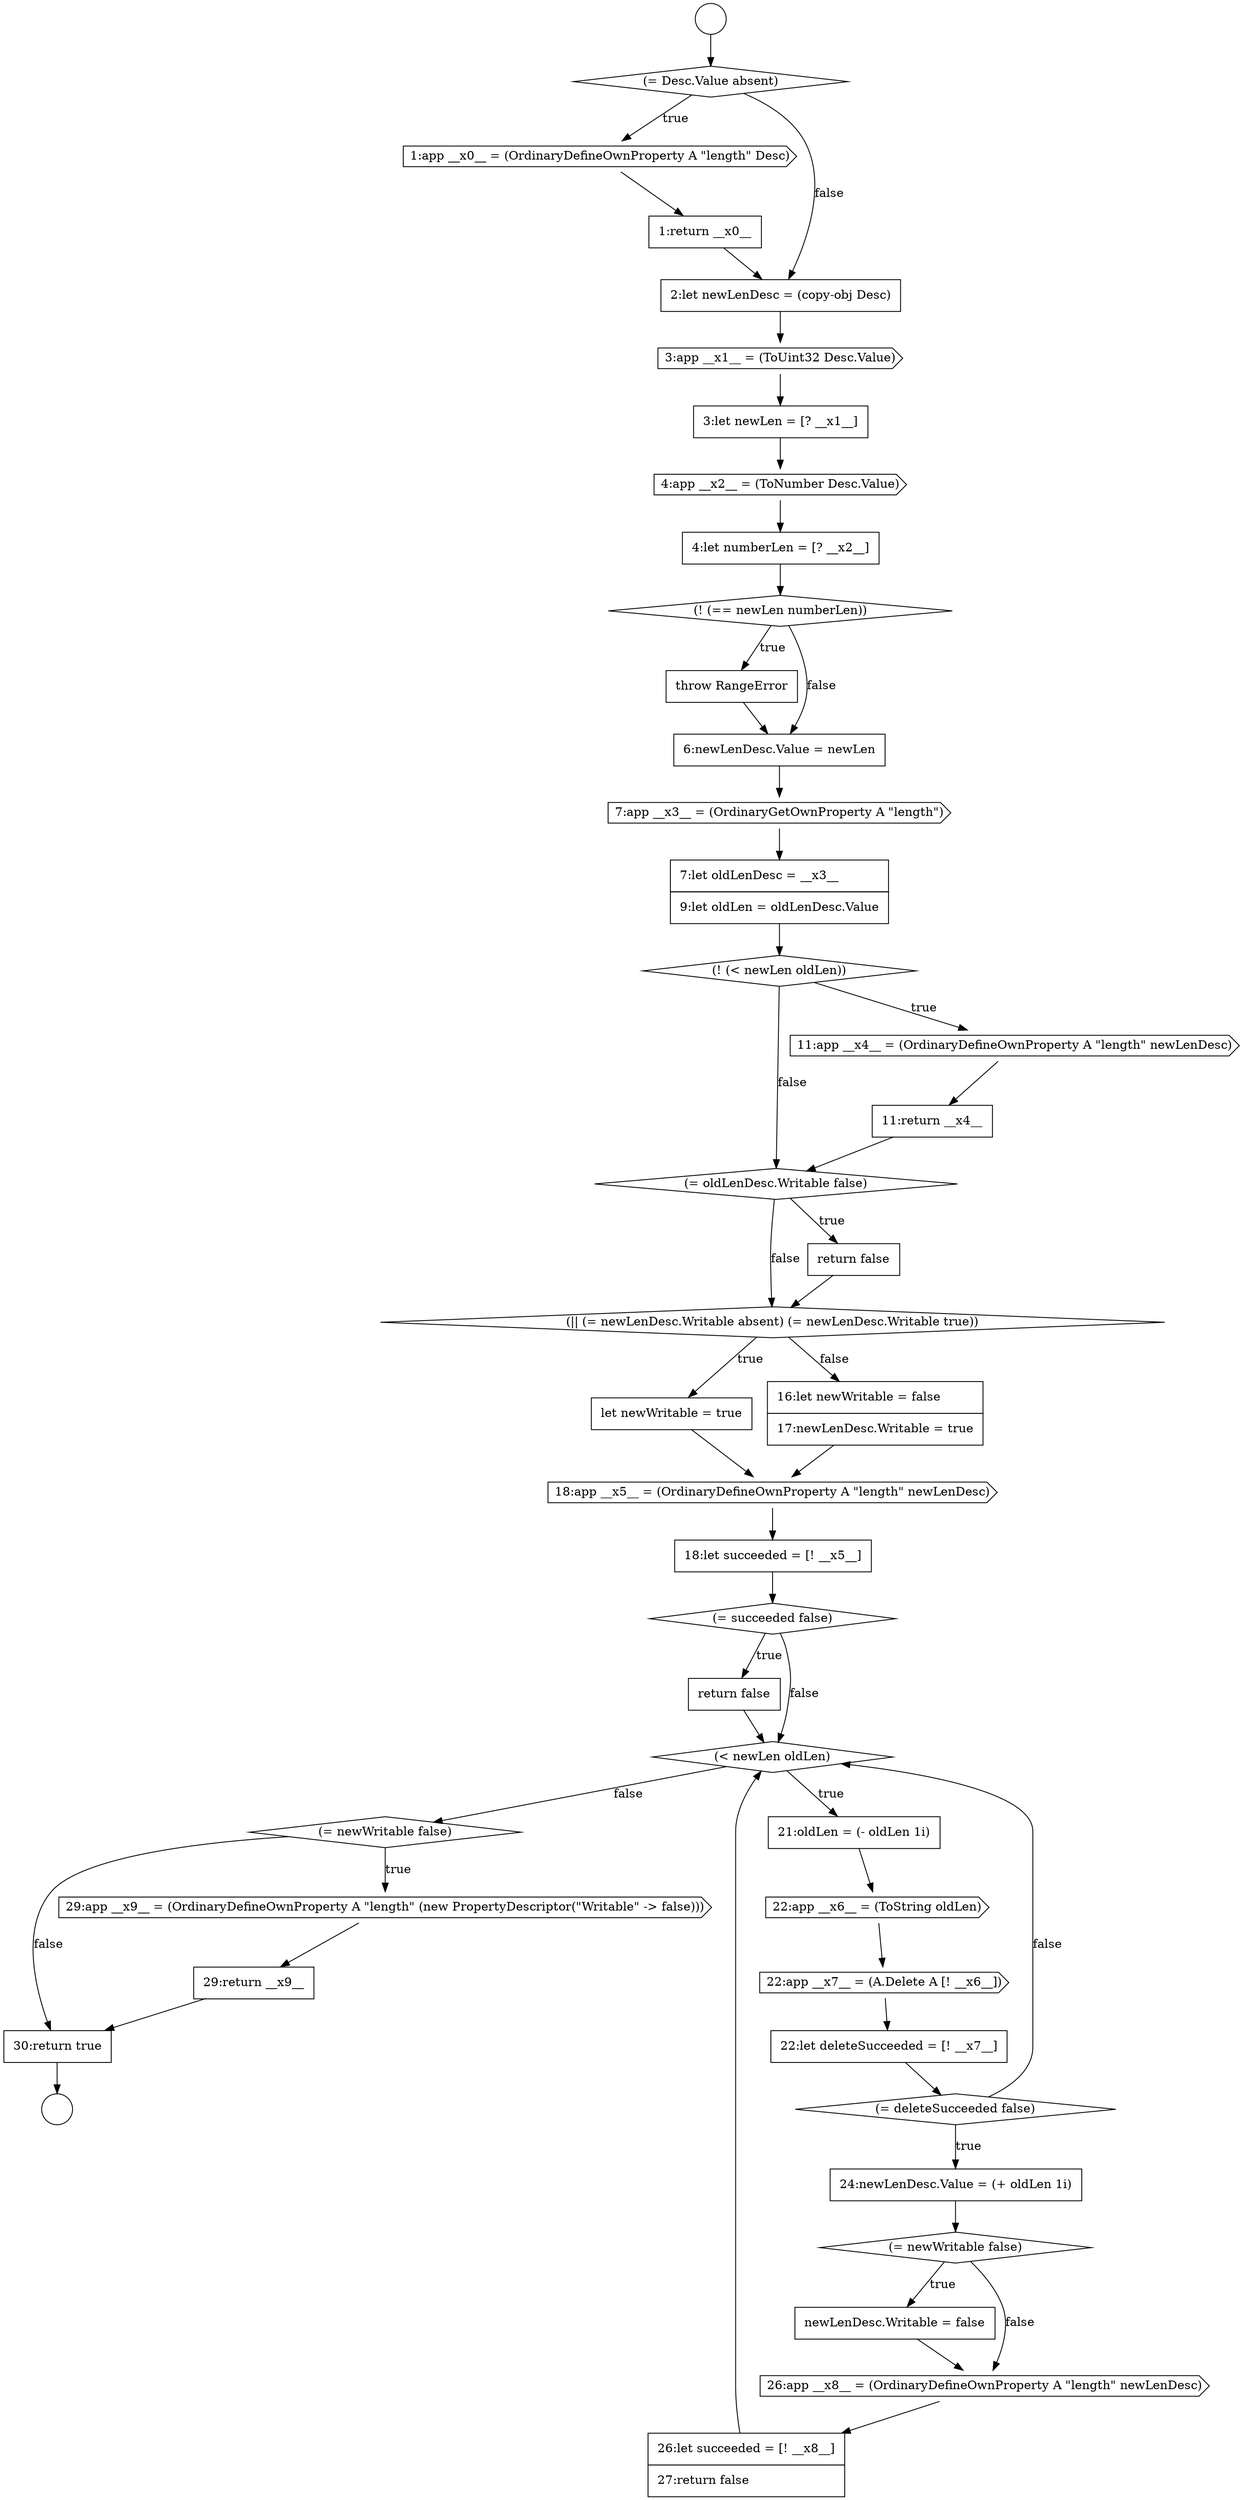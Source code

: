 digraph {
  node2163 [shape=cds, label=<<font color="black">4:app __x2__ = (ToNumber Desc.Value)</font>> color="black" fillcolor="white" style=filled]
  node2173 [shape=diamond, label=<<font color="black">(= oldLenDesc.Writable false)</font>> color="black" fillcolor="white" style=filled]
  node2185 [shape=cds, label=<<font color="black">22:app __x7__ = (A.Delete A [! __x6__])</font>> color="black" fillcolor="white" style=filled]
  node2178 [shape=cds, label=<<font color="black">18:app __x5__ = (OrdinaryDefineOwnProperty A &quot;length&quot; newLenDesc)</font>> color="black" fillcolor="white" style=filled]
  node2190 [shape=none, margin=0, label=<<font color="black">
    <table border="0" cellborder="1" cellspacing="0" cellpadding="10">
      <tr><td align="left">newLenDesc.Writable = false</td></tr>
    </table>
  </font>> color="black" fillcolor="white" style=filled]
  node2164 [shape=none, margin=0, label=<<font color="black">
    <table border="0" cellborder="1" cellspacing="0" cellpadding="10">
      <tr><td align="left">4:let numberLen = [? __x2__]</td></tr>
    </table>
  </font>> color="black" fillcolor="white" style=filled]
  node2157 [shape=diamond, label=<<font color="black">(= Desc.Value absent)</font>> color="black" fillcolor="white" style=filled]
  node2189 [shape=diamond, label=<<font color="black">(= newWritable false)</font>> color="black" fillcolor="white" style=filled]
  node2176 [shape=none, margin=0, label=<<font color="black">
    <table border="0" cellborder="1" cellspacing="0" cellpadding="10">
      <tr><td align="left">let newWritable = true</td></tr>
    </table>
  </font>> color="black" fillcolor="white" style=filled]
  node2188 [shape=none, margin=0, label=<<font color="black">
    <table border="0" cellborder="1" cellspacing="0" cellpadding="10">
      <tr><td align="left">24:newLenDesc.Value = (+ oldLen 1i)</td></tr>
    </table>
  </font>> color="black" fillcolor="white" style=filled]
  node2165 [shape=diamond, label=<<font color="black">(! (== newLen numberLen))</font>> color="black" fillcolor="white" style=filled]
  node2155 [shape=circle label=" " color="black" fillcolor="white" style=filled]
  node2186 [shape=none, margin=0, label=<<font color="black">
    <table border="0" cellborder="1" cellspacing="0" cellpadding="10">
      <tr><td align="left">22:let deleteSucceeded = [! __x7__]</td></tr>
    </table>
  </font>> color="black" fillcolor="white" style=filled]
  node2159 [shape=none, margin=0, label=<<font color="black">
    <table border="0" cellborder="1" cellspacing="0" cellpadding="10">
      <tr><td align="left">1:return __x0__</td></tr>
    </table>
  </font>> color="black" fillcolor="white" style=filled]
  node2195 [shape=none, margin=0, label=<<font color="black">
    <table border="0" cellborder="1" cellspacing="0" cellpadding="10">
      <tr><td align="left">29:return __x9__</td></tr>
    </table>
  </font>> color="black" fillcolor="white" style=filled]
  node2184 [shape=cds, label=<<font color="black">22:app __x6__ = (ToString oldLen)</font>> color="black" fillcolor="white" style=filled]
  node2168 [shape=cds, label=<<font color="black">7:app __x3__ = (OrdinaryGetOwnProperty A &quot;length&quot;)</font>> color="black" fillcolor="white" style=filled]
  node2169 [shape=none, margin=0, label=<<font color="black">
    <table border="0" cellborder="1" cellspacing="0" cellpadding="10">
      <tr><td align="left">7:let oldLenDesc = __x3__</td></tr>
      <tr><td align="left">9:let oldLen = oldLenDesc.Value</td></tr>
    </table>
  </font>> color="black" fillcolor="white" style=filled]
  node2158 [shape=cds, label=<<font color="black">1:app __x0__ = (OrdinaryDefineOwnProperty A &quot;length&quot; Desc)</font>> color="black" fillcolor="white" style=filled]
  node2179 [shape=none, margin=0, label=<<font color="black">
    <table border="0" cellborder="1" cellspacing="0" cellpadding="10">
      <tr><td align="left">18:let succeeded = [! __x5__]</td></tr>
    </table>
  </font>> color="black" fillcolor="white" style=filled]
  node2181 [shape=none, margin=0, label=<<font color="black">
    <table border="0" cellborder="1" cellspacing="0" cellpadding="10">
      <tr><td align="left">return false</td></tr>
    </table>
  </font>> color="black" fillcolor="white" style=filled]
  node2196 [shape=none, margin=0, label=<<font color="black">
    <table border="0" cellborder="1" cellspacing="0" cellpadding="10">
      <tr><td align="left">30:return true</td></tr>
    </table>
  </font>> color="black" fillcolor="white" style=filled]
  node2172 [shape=none, margin=0, label=<<font color="black">
    <table border="0" cellborder="1" cellspacing="0" cellpadding="10">
      <tr><td align="left">11:return __x4__</td></tr>
    </table>
  </font>> color="black" fillcolor="white" style=filled]
  node2161 [shape=cds, label=<<font color="black">3:app __x1__ = (ToUint32 Desc.Value)</font>> color="black" fillcolor="white" style=filled]
  node2193 [shape=diamond, label=<<font color="black">(= newWritable false)</font>> color="black" fillcolor="white" style=filled]
  node2166 [shape=none, margin=0, label=<<font color="black">
    <table border="0" cellborder="1" cellspacing="0" cellpadding="10">
      <tr><td align="left">throw RangeError</td></tr>
    </table>
  </font>> color="black" fillcolor="white" style=filled]
  node2180 [shape=diamond, label=<<font color="black">(= succeeded false)</font>> color="black" fillcolor="white" style=filled]
  node2182 [shape=diamond, label=<<font color="black">(&lt; newLen oldLen)</font>> color="black" fillcolor="white" style=filled]
  node2171 [shape=cds, label=<<font color="black">11:app __x4__ = (OrdinaryDefineOwnProperty A &quot;length&quot; newLenDesc)</font>> color="black" fillcolor="white" style=filled]
  node2156 [shape=circle label=" " color="black" fillcolor="white" style=filled]
  node2192 [shape=none, margin=0, label=<<font color="black">
    <table border="0" cellborder="1" cellspacing="0" cellpadding="10">
      <tr><td align="left">26:let succeeded = [! __x8__]</td></tr>
      <tr><td align="left">27:return false</td></tr>
    </table>
  </font>> color="black" fillcolor="white" style=filled]
  node2175 [shape=diamond, label=<<font color="black">(|| (= newLenDesc.Writable absent) (= newLenDesc.Writable true))</font>> color="black" fillcolor="white" style=filled]
  node2160 [shape=none, margin=0, label=<<font color="black">
    <table border="0" cellborder="1" cellspacing="0" cellpadding="10">
      <tr><td align="left">2:let newLenDesc = (copy-obj Desc)</td></tr>
    </table>
  </font>> color="black" fillcolor="white" style=filled]
  node2194 [shape=cds, label=<<font color="black">29:app __x9__ = (OrdinaryDefineOwnProperty A &quot;length&quot; (new PropertyDescriptor(&quot;Writable&quot; -&gt; false)))</font>> color="black" fillcolor="white" style=filled]
  node2187 [shape=diamond, label=<<font color="black">(= deleteSucceeded false)</font>> color="black" fillcolor="white" style=filled]
  node2167 [shape=none, margin=0, label=<<font color="black">
    <table border="0" cellborder="1" cellspacing="0" cellpadding="10">
      <tr><td align="left">6:newLenDesc.Value = newLen</td></tr>
    </table>
  </font>> color="black" fillcolor="white" style=filled]
  node2174 [shape=none, margin=0, label=<<font color="black">
    <table border="0" cellborder="1" cellspacing="0" cellpadding="10">
      <tr><td align="left">return false</td></tr>
    </table>
  </font>> color="black" fillcolor="white" style=filled]
  node2162 [shape=none, margin=0, label=<<font color="black">
    <table border="0" cellborder="1" cellspacing="0" cellpadding="10">
      <tr><td align="left">3:let newLen = [? __x1__]</td></tr>
    </table>
  </font>> color="black" fillcolor="white" style=filled]
  node2183 [shape=none, margin=0, label=<<font color="black">
    <table border="0" cellborder="1" cellspacing="0" cellpadding="10">
      <tr><td align="left">21:oldLen = (- oldLen 1i)</td></tr>
    </table>
  </font>> color="black" fillcolor="white" style=filled]
  node2170 [shape=diamond, label=<<font color="black">(! (&lt; newLen oldLen))</font>> color="black" fillcolor="white" style=filled]
  node2191 [shape=cds, label=<<font color="black">26:app __x8__ = (OrdinaryDefineOwnProperty A &quot;length&quot; newLenDesc)</font>> color="black" fillcolor="white" style=filled]
  node2177 [shape=none, margin=0, label=<<font color="black">
    <table border="0" cellborder="1" cellspacing="0" cellpadding="10">
      <tr><td align="left">16:let newWritable = false</td></tr>
      <tr><td align="left">17:newLenDesc.Writable = true</td></tr>
    </table>
  </font>> color="black" fillcolor="white" style=filled]
  node2174 -> node2175 [ color="black"]
  node2178 -> node2179 [ color="black"]
  node2162 -> node2163 [ color="black"]
  node2192 -> node2182 [ color="black"]
  node2196 -> node2156 [ color="black"]
  node2190 -> node2191 [ color="black"]
  node2179 -> node2180 [ color="black"]
  node2194 -> node2195 [ color="black"]
  node2195 -> node2196 [ color="black"]
  node2189 -> node2190 [label=<<font color="black">true</font>> color="black"]
  node2189 -> node2191 [label=<<font color="black">false</font>> color="black"]
  node2182 -> node2183 [label=<<font color="black">true</font>> color="black"]
  node2182 -> node2193 [label=<<font color="black">false</font>> color="black"]
  node2181 -> node2182 [ color="black"]
  node2183 -> node2184 [ color="black"]
  node2157 -> node2158 [label=<<font color="black">true</font>> color="black"]
  node2157 -> node2160 [label=<<font color="black">false</font>> color="black"]
  node2187 -> node2188 [label=<<font color="black">true</font>> color="black"]
  node2187 -> node2182 [label=<<font color="black">false</font>> color="black"]
  node2188 -> node2189 [ color="black"]
  node2185 -> node2186 [ color="black"]
  node2168 -> node2169 [ color="black"]
  node2169 -> node2170 [ color="black"]
  node2158 -> node2159 [ color="black"]
  node2180 -> node2181 [label=<<font color="black">true</font>> color="black"]
  node2180 -> node2182 [label=<<font color="black">false</font>> color="black"]
  node2167 -> node2168 [ color="black"]
  node2175 -> node2176 [label=<<font color="black">true</font>> color="black"]
  node2175 -> node2177 [label=<<font color="black">false</font>> color="black"]
  node2159 -> node2160 [ color="black"]
  node2191 -> node2192 [ color="black"]
  node2160 -> node2161 [ color="black"]
  node2166 -> node2167 [ color="black"]
  node2172 -> node2173 [ color="black"]
  node2155 -> node2157 [ color="black"]
  node2176 -> node2178 [ color="black"]
  node2164 -> node2165 [ color="black"]
  node2193 -> node2194 [label=<<font color="black">true</font>> color="black"]
  node2193 -> node2196 [label=<<font color="black">false</font>> color="black"]
  node2177 -> node2178 [ color="black"]
  node2184 -> node2185 [ color="black"]
  node2173 -> node2174 [label=<<font color="black">true</font>> color="black"]
  node2173 -> node2175 [label=<<font color="black">false</font>> color="black"]
  node2171 -> node2172 [ color="black"]
  node2161 -> node2162 [ color="black"]
  node2186 -> node2187 [ color="black"]
  node2170 -> node2171 [label=<<font color="black">true</font>> color="black"]
  node2170 -> node2173 [label=<<font color="black">false</font>> color="black"]
  node2165 -> node2166 [label=<<font color="black">true</font>> color="black"]
  node2165 -> node2167 [label=<<font color="black">false</font>> color="black"]
  node2163 -> node2164 [ color="black"]
}
